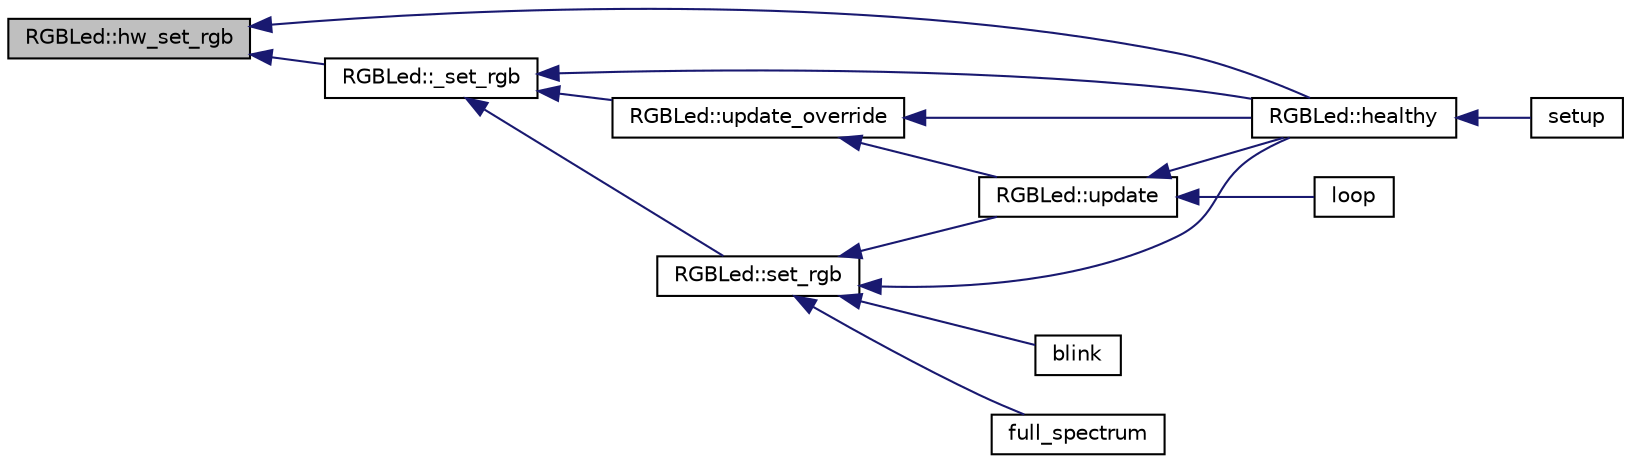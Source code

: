 digraph "RGBLed::hw_set_rgb"
{
 // INTERACTIVE_SVG=YES
  edge [fontname="Helvetica",fontsize="10",labelfontname="Helvetica",labelfontsize="10"];
  node [fontname="Helvetica",fontsize="10",shape=record];
  rankdir="LR";
  Node1 [label="RGBLed::hw_set_rgb",height=0.2,width=0.4,color="black", fillcolor="grey75", style="filled", fontcolor="black"];
  Node1 -> Node2 [dir="back",color="midnightblue",fontsize="10",style="solid",fontname="Helvetica"];
  Node2 [label="RGBLed::_set_rgb",height=0.2,width=0.4,color="black", fillcolor="white", style="filled",URL="$classRGBLed.html#a8ad814a914d6bc9877e47c352588e256"];
  Node2 -> Node3 [dir="back",color="midnightblue",fontsize="10",style="solid",fontname="Helvetica"];
  Node3 [label="RGBLed::healthy",height=0.2,width=0.4,color="black", fillcolor="white", style="filled",URL="$classRGBLed.html#a54c06112f4d67b0232b44231e13693f9"];
  Node3 -> Node4 [dir="back",color="midnightblue",fontsize="10",style="solid",fontname="Helvetica"];
  Node4 [label="setup",height=0.2,width=0.4,color="black", fillcolor="white", style="filled",URL="$ToshibaLED__test_8cpp.html#a4fc01d736fe50cf5b977f755b675f11d"];
  Node2 -> Node5 [dir="back",color="midnightblue",fontsize="10",style="solid",fontname="Helvetica"];
  Node5 [label="RGBLed::set_rgb",height=0.2,width=0.4,color="black", fillcolor="white", style="filled",URL="$classRGBLed.html#ac226b0a197dc8535b9a12fa43ac3eb57"];
  Node5 -> Node6 [dir="back",color="midnightblue",fontsize="10",style="solid",fontname="Helvetica"];
  Node6 [label="full_spectrum",height=0.2,width=0.4,color="black", fillcolor="white", style="filled",URL="$ToshibaLED__test_8cpp.html#ad67671ab8984d9ed8e667c740735dd94"];
  Node5 -> Node7 [dir="back",color="midnightblue",fontsize="10",style="solid",fontname="Helvetica"];
  Node7 [label="blink",height=0.2,width=0.4,color="black", fillcolor="white", style="filled",URL="$ToshibaLED__test_8cpp.html#a5664bd38fc668253a0152e6b319aafbb"];
  Node5 -> Node8 [dir="back",color="midnightblue",fontsize="10",style="solid",fontname="Helvetica"];
  Node8 [label="RGBLed::update",height=0.2,width=0.4,color="black", fillcolor="white", style="filled",URL="$classRGBLed.html#ab945365164159e3bce17c7fe88e83afc"];
  Node8 -> Node9 [dir="back",color="midnightblue",fontsize="10",style="solid",fontname="Helvetica"];
  Node9 [label="loop",height=0.2,width=0.4,color="black", fillcolor="white", style="filled",URL="$ToshibaLED__test_8cpp.html#afe461d27b9c48d5921c00d521181f12f"];
  Node8 -> Node3 [dir="back",color="midnightblue",fontsize="10",style="solid",fontname="Helvetica"];
  Node5 -> Node3 [dir="back",color="midnightblue",fontsize="10",style="solid",fontname="Helvetica"];
  Node2 -> Node10 [dir="back",color="midnightblue",fontsize="10",style="solid",fontname="Helvetica"];
  Node10 [label="RGBLed::update_override",height=0.2,width=0.4,color="black", fillcolor="white", style="filled",URL="$classRGBLed.html#aaacde030b84601c5802bf153f0b337a0"];
  Node10 -> Node8 [dir="back",color="midnightblue",fontsize="10",style="solid",fontname="Helvetica"];
  Node10 -> Node3 [dir="back",color="midnightblue",fontsize="10",style="solid",fontname="Helvetica"];
  Node1 -> Node3 [dir="back",color="midnightblue",fontsize="10",style="solid",fontname="Helvetica"];
}
